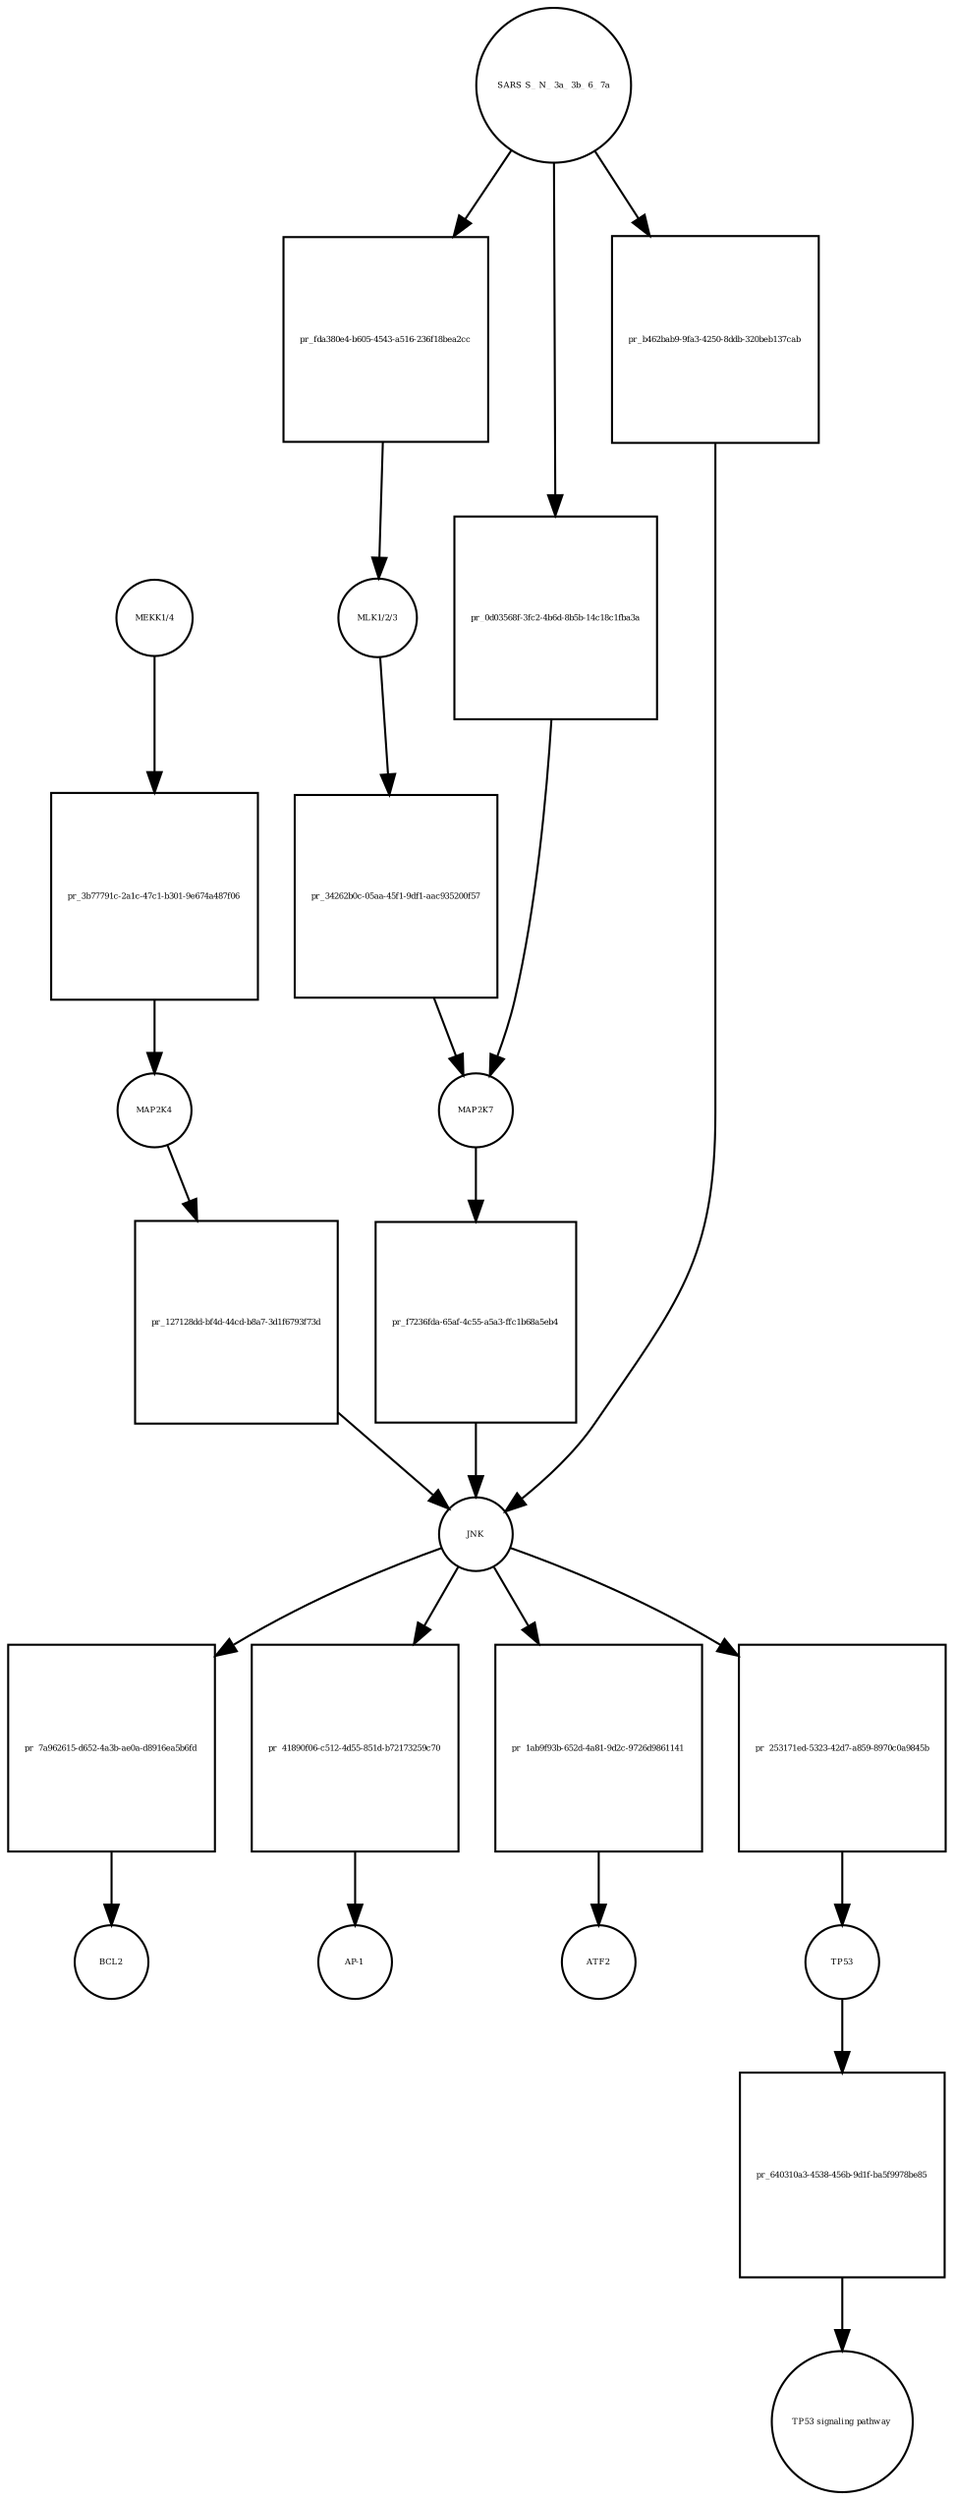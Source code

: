 strict digraph  {
"MEKK1/4" [annotation="", bipartite=0, cls=complex, fontsize=4, label="MEKK1/4", shape=circle];
"pr_3b77791c-2a1c-47c1-b301-9e674a487f06" [annotation="", bipartite=1, cls=process, fontsize=4, label="pr_3b77791c-2a1c-47c1-b301-9e674a487f06", shape=square];
MAP2K4 [annotation=urn_miriam_uniprot_P45985, bipartite=0, cls=macromolecule, fontsize=4, label=MAP2K4, shape=circle];
"MLK1/2/3" [annotation="", bipartite=0, cls=complex, fontsize=4, label="MLK1/2/3", shape=circle];
"pr_34262b0c-05aa-45f1-9df1-aac935200f57" [annotation="", bipartite=1, cls=process, fontsize=4, label="pr_34262b0c-05aa-45f1-9df1-aac935200f57", shape=square];
MAP2K7 [annotation=urn_miriam_uniprot_O14733, bipartite=0, cls=macromolecule, fontsize=4, label=MAP2K7, shape=circle];
"pr_127128dd-bf4d-44cd-b8a7-3d1f6793f73d" [annotation="", bipartite=1, cls=process, fontsize=4, label="pr_127128dd-bf4d-44cd-b8a7-3d1f6793f73d", shape=square];
JNK [annotation="", bipartite=0, cls=complex, fontsize=4, label=JNK, shape=circle];
"pr_f7236fda-65af-4c55-a5a3-ffc1b68a5eb4" [annotation="", bipartite=1, cls=process, fontsize=4, label="pr_f7236fda-65af-4c55-a5a3-ffc1b68a5eb4", shape=square];
"pr_7a962615-d652-4a3b-ae0a-d8916ea5b6fd" [annotation="", bipartite=1, cls=process, fontsize=4, label="pr_7a962615-d652-4a3b-ae0a-d8916ea5b6fd", shape=square];
BCL2 [annotation=urn_miriam_uniprot_P10415, bipartite=0, cls=macromolecule, fontsize=4, label=BCL2, shape=circle];
"pr_41890f06-c512-4d55-851d-b72173259c70" [annotation="", bipartite=1, cls=process, fontsize=4, label="pr_41890f06-c512-4d55-851d-b72173259c70", shape=square];
"AP-1" [annotation="", bipartite=0, cls=complex, fontsize=4, label="AP-1", shape=circle];
"SARS S_ N_ 3a_ 3b_ 6_ 7a" [annotation="", bipartite=0, cls=macromolecule, fontsize=4, label="SARS S_ N_ 3a_ 3b_ 6_ 7a", shape=circle];
"pr_fda380e4-b605-4543-a516-236f18bea2cc" [annotation="", bipartite=1, cls=process, fontsize=4, label="pr_fda380e4-b605-4543-a516-236f18bea2cc", shape=square];
"pr_1ab9f93b-652d-4a81-9d2c-9726d9861141" [annotation="", bipartite=1, cls=process, fontsize=4, label="pr_1ab9f93b-652d-4a81-9d2c-9726d9861141", shape=square];
ATF2 [annotation=urn_miriam_uniprot_P15336, bipartite=0, cls=macromolecule, fontsize=4, label=ATF2, shape=circle];
"pr_253171ed-5323-42d7-a859-8970c0a9845b" [annotation="", bipartite=1, cls=process, fontsize=4, label="pr_253171ed-5323-42d7-a859-8970c0a9845b", shape=square];
TP53 [annotation=urn_miriam_uniprot_P04637, bipartite=0, cls=macromolecule, fontsize=4, label=TP53, shape=circle];
"pr_640310a3-4538-456b-9d1f-ba5f9978be85" [annotation="", bipartite=1, cls=process, fontsize=4, label="pr_640310a3-4538-456b-9d1f-ba5f9978be85", shape=square];
"TP53 signaling pathway" [annotation="", bipartite=0, cls="unspecified entity", fontsize=4, label="TP53 signaling pathway", shape=circle];
"pr_0d03568f-3fc2-4b6d-8b5b-14c18c1fba3a" [annotation="", bipartite=1, cls=process, fontsize=4, label="pr_0d03568f-3fc2-4b6d-8b5b-14c18c1fba3a", shape=square];
"pr_b462bab9-9fa3-4250-8ddb-320beb137cab" [annotation="", bipartite=1, cls=process, fontsize=4, label="pr_b462bab9-9fa3-4250-8ddb-320beb137cab", shape=square];
"MEKK1/4" -> "pr_3b77791c-2a1c-47c1-b301-9e674a487f06"  [annotation="", interaction_type=consumption];
"pr_3b77791c-2a1c-47c1-b301-9e674a487f06" -> MAP2K4  [annotation="", interaction_type=production];
MAP2K4 -> "pr_127128dd-bf4d-44cd-b8a7-3d1f6793f73d"  [annotation="", interaction_type=consumption];
"MLK1/2/3" -> "pr_34262b0c-05aa-45f1-9df1-aac935200f57"  [annotation="", interaction_type=consumption];
"pr_34262b0c-05aa-45f1-9df1-aac935200f57" -> MAP2K7  [annotation="", interaction_type=production];
MAP2K7 -> "pr_f7236fda-65af-4c55-a5a3-ffc1b68a5eb4"  [annotation="", interaction_type=consumption];
"pr_127128dd-bf4d-44cd-b8a7-3d1f6793f73d" -> JNK  [annotation="", interaction_type=production];
JNK -> "pr_7a962615-d652-4a3b-ae0a-d8916ea5b6fd"  [annotation="", interaction_type=consumption];
JNK -> "pr_41890f06-c512-4d55-851d-b72173259c70"  [annotation="", interaction_type=consumption];
JNK -> "pr_1ab9f93b-652d-4a81-9d2c-9726d9861141"  [annotation="", interaction_type=consumption];
JNK -> "pr_253171ed-5323-42d7-a859-8970c0a9845b"  [annotation="", interaction_type=consumption];
"pr_f7236fda-65af-4c55-a5a3-ffc1b68a5eb4" -> JNK  [annotation="", interaction_type=production];
"pr_7a962615-d652-4a3b-ae0a-d8916ea5b6fd" -> BCL2  [annotation="", interaction_type=production];
"pr_41890f06-c512-4d55-851d-b72173259c70" -> "AP-1"  [annotation="", interaction_type=production];
"SARS S_ N_ 3a_ 3b_ 6_ 7a" -> "pr_fda380e4-b605-4543-a516-236f18bea2cc"  [annotation="", interaction_type=consumption];
"SARS S_ N_ 3a_ 3b_ 6_ 7a" -> "pr_0d03568f-3fc2-4b6d-8b5b-14c18c1fba3a"  [annotation="", interaction_type=consumption];
"SARS S_ N_ 3a_ 3b_ 6_ 7a" -> "pr_b462bab9-9fa3-4250-8ddb-320beb137cab"  [annotation="", interaction_type=consumption];
"pr_fda380e4-b605-4543-a516-236f18bea2cc" -> "MLK1/2/3"  [annotation="", interaction_type=production];
"pr_1ab9f93b-652d-4a81-9d2c-9726d9861141" -> ATF2  [annotation="", interaction_type=production];
"pr_253171ed-5323-42d7-a859-8970c0a9845b" -> TP53  [annotation="", interaction_type=production];
TP53 -> "pr_640310a3-4538-456b-9d1f-ba5f9978be85"  [annotation="", interaction_type=consumption];
"pr_640310a3-4538-456b-9d1f-ba5f9978be85" -> "TP53 signaling pathway"  [annotation="", interaction_type=production];
"pr_0d03568f-3fc2-4b6d-8b5b-14c18c1fba3a" -> MAP2K7  [annotation="", interaction_type=production];
"pr_b462bab9-9fa3-4250-8ddb-320beb137cab" -> JNK  [annotation="", interaction_type=production];
}
